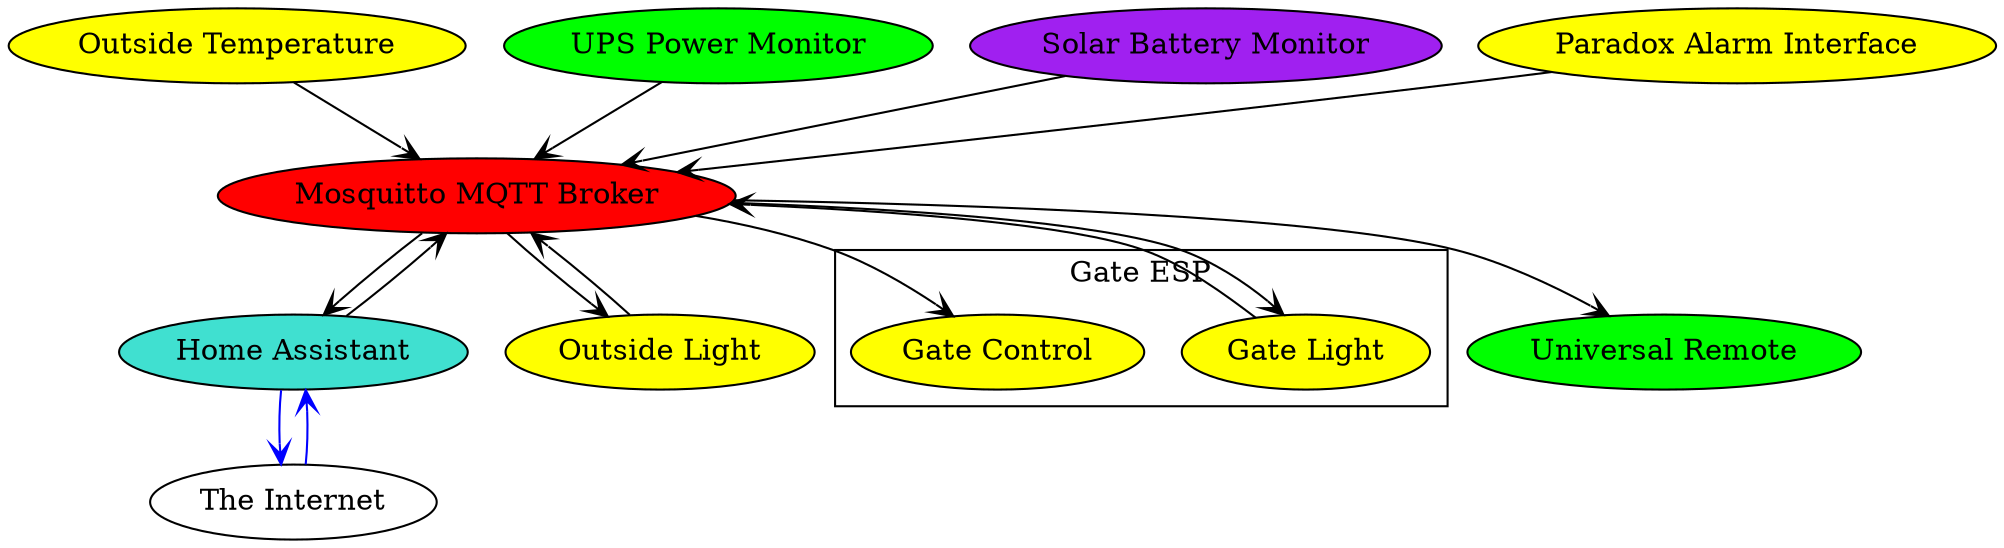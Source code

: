 digraph G {
"Mosquitto MQTT Broker" [style=filled, fillcolor=red];
"Home Assistant" [style=filled, fillcolor=turquoise];
"Outside Light" [style=filled, fillcolor=yellow];
"Outside Temperature" [style=filled, fillcolor=yellow];
subgraph cluster_Gate_ESP {
label="Gate ESP";
"Gate Light" [style=filled, fillcolor=yellow];
"Gate Control" [style=filled, fillcolor=yellow];
}

"UPS Power Monitor" [style=filled, fillcolor=green];
"Solar Battery Monitor" [style=filled, fillcolor=purple];
"The Internet" [style=filled, fillcolor=white];
"Universal Remote" [style=filled, fillcolor=green];
"Paradox Alarm Interface" [style=filled, fillcolor=yellow];
edge [color=black, arrowhead=vee, weight=0];
"Mosquitto MQTT Broker" -> "Home Assistant";
"Home Assistant" -> "Mosquitto MQTT Broker";
"Mosquitto MQTT Broker" -> "Outside Light";
"Outside Light" -> "Mosquitto MQTT Broker";
"Outside Temperature" -> "Mosquitto MQTT Broker";
"UPS Power Monitor" -> "Mosquitto MQTT Broker";
"Solar Battery Monitor" -> "Mosquitto MQTT Broker";
"Mosquitto MQTT Broker" -> "Gate Light";
"Gate Light" -> "Mosquitto MQTT Broker";
"Mosquitto MQTT Broker" -> "Gate Control";
"Paradox Alarm Interface" -> "Mosquitto MQTT Broker";
edge [color=blue, arrowhead=vee, weight=0];
"The Internet" -> "Home Assistant";
"Home Assistant" -> "The Internet";
edge [color=black, arrowhead=vee, weight=0];
"Mosquitto MQTT Broker" -> "Universal Remote";
}
